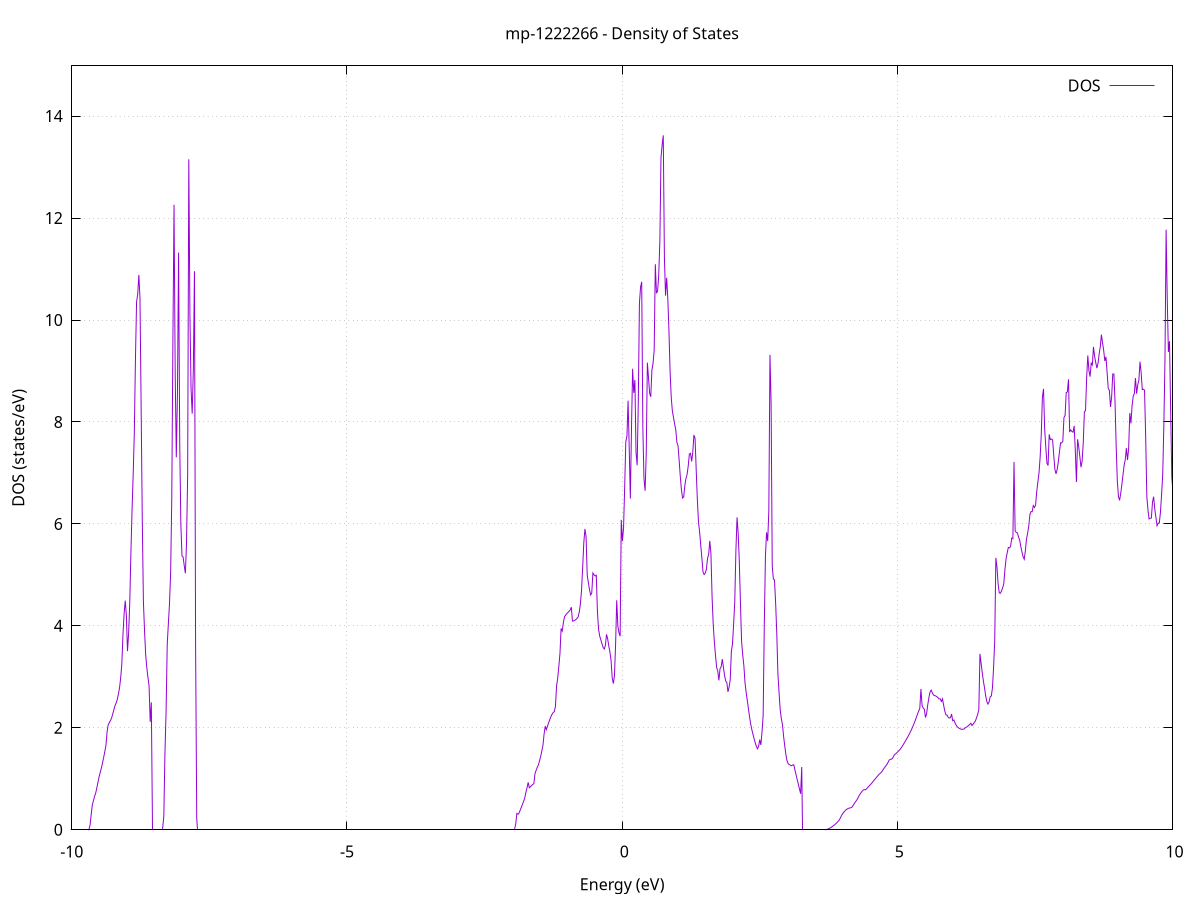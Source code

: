 set title 'mp-1222266 - Density of States'
set xlabel 'Energy (eV)'
set ylabel 'DOS (states/eV)'
set grid
set xrange [-10:10]
set yrange [0:14.985]
set xzeroaxis lt -1
set terminal png size 800,600
set output 'mp-1222266_dos_gnuplot.png'
plot '-' using 1:2 with lines title 'DOS'
-24.539200 0.000000
-24.518600 0.000000
-24.498000 0.000000
-24.477400 0.000000
-24.456700 0.000000
-24.436100 0.000000
-24.415500 0.000000
-24.394900 0.000000
-24.374200 0.000000
-24.353600 0.000000
-24.333000 0.000000
-24.312400 0.000000
-24.291700 0.000000
-24.271100 0.000000
-24.250500 0.000000
-24.229900 0.000000
-24.209200 0.000000
-24.188600 0.000000
-24.168000 0.000000
-24.147400 0.000000
-24.126700 0.000000
-24.106100 0.000000
-24.085500 0.000000
-24.064800 0.000000
-24.044200 0.000000
-24.023600 0.000000
-24.003000 0.000000
-23.982300 0.000000
-23.961700 0.000000
-23.941100 0.000000
-23.920500 0.000000
-23.899800 0.000000
-23.879200 0.000000
-23.858600 0.000000
-23.838000 0.000000
-23.817300 0.000000
-23.796700 0.000000
-23.776100 0.000000
-23.755500 0.000000
-23.734800 0.000000
-23.714200 0.000000
-23.693600 0.000000
-23.673000 0.000000
-23.652300 0.000000
-23.631700 0.000000
-23.611100 0.000000
-23.590500 0.000000
-23.569800 0.000000
-23.549200 0.000000
-23.528600 0.000000
-23.508000 0.000000
-23.487300 0.000000
-23.466700 0.000000
-23.446100 0.000000
-23.425500 0.000000
-23.404800 0.000000
-23.384200 0.000000
-23.363600 0.000000
-23.343000 0.000000
-23.322300 0.000000
-23.301700 0.000000
-23.281100 0.000000
-23.260500 0.000000
-23.239800 0.000000
-23.219200 0.000000
-23.198600 0.000000
-23.178000 0.000000
-23.157300 0.000000
-23.136700 0.000000
-23.116100 0.000000
-23.095500 0.000000
-23.074800 0.000000
-23.054200 0.000000
-23.033600 0.000000
-23.013000 0.000000
-22.992300 0.000000
-22.971700 0.000000
-22.951100 0.000000
-22.930500 0.000000
-22.909800 0.000000
-22.889200 0.000000
-22.868600 0.000000
-22.848000 0.000000
-22.827300 0.000000
-22.806700 0.000000
-22.786100 0.000000
-22.765500 0.000000
-22.744800 0.000000
-22.724200 0.000000
-22.703600 0.000000
-22.683000 0.000000
-22.662300 16.845900
-22.641700 16.370500
-22.621100 41.124700
-22.600500 76.639100
-22.579800 40.790100
-22.559200 20.438700
-22.538600 97.622700
-22.518000 94.257500
-22.497300 126.892000
-22.476700 53.273500
-22.456100 0.000000
-22.435500 4.407200
-22.414800 194.254800
-22.394200 122.690100
-22.373600 62.385800
-22.353000 0.000000
-22.332300 0.000000
-22.311700 0.000000
-22.291100 0.000000
-22.270500 0.000000
-22.249800 0.000000
-22.229200 0.000000
-22.208600 0.000000
-22.188000 0.000000
-22.167300 0.000000
-22.146700 0.000000
-22.126100 0.000000
-22.105500 0.000000
-22.084800 0.000000
-22.064200 0.000000
-22.043600 0.000000
-22.023000 0.000000
-22.002300 0.000000
-21.981700 0.000000
-21.961100 0.000000
-21.940500 0.000000
-21.919800 0.000000
-21.899200 0.000000
-21.878600 0.000000
-21.858000 0.000000
-21.837300 0.000000
-21.816700 0.000000
-21.796100 0.000000
-21.775500 0.000000
-21.754800 0.000000
-21.734200 0.000000
-21.713600 0.000000
-21.693000 0.000000
-21.672300 0.000000
-21.651700 0.000000
-21.631100 0.000000
-21.610500 0.000000
-21.589800 0.000000
-21.569200 0.000000
-21.548600 0.000000
-21.528000 0.000000
-21.507300 0.000000
-21.486700 0.000000
-21.466100 0.000000
-21.445500 0.000000
-21.424800 0.000000
-21.404200 0.000000
-21.383600 0.000000
-21.363000 0.000000
-21.342300 0.000000
-21.321700 0.000000
-21.301100 0.000000
-21.280500 0.000000
-21.259800 0.000000
-21.239200 0.000000
-21.218600 0.000000
-21.198000 0.000000
-21.177300 0.000000
-21.156700 0.000000
-21.136100 0.000000
-21.115500 0.000000
-21.094800 0.000000
-21.074200 0.000000
-21.053600 0.000000
-21.033000 0.000000
-21.012300 0.000000
-20.991700 0.000000
-20.971100 0.000000
-20.950500 0.000000
-20.929800 0.000000
-20.909200 0.000000
-20.888600 0.000000
-20.868000 0.000000
-20.847300 0.000000
-20.826700 0.000000
-20.806100 0.000000
-20.785500 0.000000
-20.764800 0.000000
-20.744200 0.000000
-20.723600 0.000000
-20.703000 0.000000
-20.682300 0.000000
-20.661700 0.000000
-20.641100 0.000000
-20.620500 0.000000
-20.599800 0.000000
-20.579200 0.000000
-20.558600 0.000000
-20.538000 0.000000
-20.517300 0.000000
-20.496700 0.000000
-20.476100 0.000000
-20.455500 0.000000
-20.434800 0.000000
-20.414200 0.000000
-20.393600 0.000000
-20.373000 0.000000
-20.352300 0.000000
-20.331700 0.000000
-20.311100 0.000000
-20.290500 0.000000
-20.269800 0.000000
-20.249200 0.000000
-20.228600 0.000000
-20.208000 0.000000
-20.187300 0.000000
-20.166700 0.000000
-20.146100 0.000000
-20.125500 0.000000
-20.104800 0.000000
-20.084200 0.000000
-20.063600 0.000000
-20.043000 0.000000
-20.022300 0.000000
-20.001700 0.000000
-19.981100 0.000000
-19.960500 0.000000
-19.939800 0.000000
-19.919200 0.000000
-19.898600 0.000000
-19.878000 0.000000
-19.857300 0.000000
-19.836700 0.000000
-19.816100 0.000000
-19.795500 0.000000
-19.774800 0.000000
-19.754200 0.000000
-19.733600 0.000000
-19.712900 0.000000
-19.692300 0.000000
-19.671700 0.000000
-19.651100 0.000000
-19.630400 0.000000
-19.609800 0.000000
-19.589200 0.000000
-19.568600 0.000000
-19.547900 0.000000
-19.527300 0.000000
-19.506700 0.000000
-19.486100 0.000000
-19.465400 0.000000
-19.444800 0.000000
-19.424200 0.000000
-19.403600 0.000000
-19.382900 0.000000
-19.362300 0.000000
-19.341700 0.000000
-19.321100 0.000000
-19.300400 0.000000
-19.279800 0.000000
-19.259200 0.000000
-19.238600 0.000000
-19.217900 0.000000
-19.197300 0.000000
-19.176700 0.000000
-19.156100 0.000000
-19.135400 0.000000
-19.114800 0.000000
-19.094200 0.000000
-19.073600 0.000000
-19.052900 0.000000
-19.032300 0.000000
-19.011700 0.000000
-18.991100 0.000000
-18.970400 0.000000
-18.949800 0.000000
-18.929200 0.000000
-18.908600 0.000000
-18.887900 0.000000
-18.867300 0.000000
-18.846700 0.000000
-18.826100 0.000000
-18.805400 0.000000
-18.784800 0.000000
-18.764200 0.000000
-18.743600 0.000000
-18.722900 0.000000
-18.702300 0.000000
-18.681700 0.000000
-18.661100 0.000000
-18.640400 0.000000
-18.619800 0.000000
-18.599200 0.000000
-18.578600 0.000000
-18.557900 0.000000
-18.537300 0.000000
-18.516700 0.000000
-18.496100 0.000000
-18.475400 0.000000
-18.454800 0.000000
-18.434200 0.000000
-18.413600 0.000000
-18.392900 0.000000
-18.372300 0.000000
-18.351700 0.000000
-18.331100 0.000000
-18.310400 0.000000
-18.289800 0.000000
-18.269200 0.000000
-18.248600 0.000000
-18.227900 0.000000
-18.207300 0.000000
-18.186700 0.000000
-18.166100 0.000000
-18.145400 0.000000
-18.124800 0.000000
-18.104200 0.000000
-18.083600 0.000000
-18.062900 0.000000
-18.042300 0.000000
-18.021700 0.000000
-18.001100 0.000000
-17.980400 0.000000
-17.959800 0.000000
-17.939200 0.000000
-17.918600 0.000000
-17.897900 0.000000
-17.877300 0.000000
-17.856700 0.000000
-17.836100 0.000000
-17.815400 0.000000
-17.794800 0.000000
-17.774200 0.000000
-17.753600 0.000000
-17.732900 0.000000
-17.712300 0.000000
-17.691700 0.000000
-17.671100 0.000000
-17.650400 0.000000
-17.629800 0.000000
-17.609200 0.000000
-17.588600 0.000000
-17.567900 0.000000
-17.547300 0.000000
-17.526700 0.000000
-17.506100 0.000000
-17.485400 0.000000
-17.464800 0.000000
-17.444200 0.000000
-17.423600 0.000000
-17.402900 0.000000
-17.382300 0.000000
-17.361700 0.000000
-17.341100 0.000000
-17.320400 0.000000
-17.299800 0.000000
-17.279200 0.000000
-17.258600 0.000000
-17.237900 0.000000
-17.217300 0.000000
-17.196700 0.000000
-17.176100 0.000000
-17.155400 0.000000
-17.134800 0.000000
-17.114200 0.000000
-17.093600 0.000000
-17.072900 0.000000
-17.052300 0.000000
-17.031700 0.000000
-17.011100 0.000000
-16.990400 0.000000
-16.969800 0.000000
-16.949200 0.000000
-16.928600 0.000000
-16.907900 0.000000
-16.887300 0.000000
-16.866700 0.000000
-16.846100 0.000000
-16.825400 0.000000
-16.804800 0.000000
-16.784200 0.000000
-16.763600 0.000000
-16.742900 0.000000
-16.722300 0.000000
-16.701700 0.000000
-16.681100 0.000000
-16.660400 0.000000
-16.639800 0.000000
-16.619200 0.000000
-16.598600 0.000000
-16.577900 0.000000
-16.557300 0.000000
-16.536700 0.000000
-16.516100 0.000000
-16.495400 0.000000
-16.474800 0.000000
-16.454200 0.000000
-16.433600 0.000000
-16.412900 0.000000
-16.392300 0.000000
-16.371700 0.000000
-16.351100 0.000000
-16.330400 0.000000
-16.309800 0.000000
-16.289200 0.000000
-16.268600 0.000000
-16.247900 0.000000
-16.227300 0.000000
-16.206700 0.000000
-16.186100 0.000000
-16.165400 0.000000
-16.144800 0.000000
-16.124200 0.000000
-16.103600 0.000000
-16.082900 0.000000
-16.062300 0.000000
-16.041700 0.000000
-16.021100 0.000000
-16.000400 0.000000
-15.979800 0.000000
-15.959200 0.000000
-15.938600 0.000000
-15.917900 0.000000
-15.897300 0.000000
-15.876700 0.000000
-15.856100 0.000000
-15.835400 0.000000
-15.814800 0.000000
-15.794200 0.000000
-15.773600 0.000000
-15.752900 0.000000
-15.732300 0.000000
-15.711700 0.000000
-15.691100 0.000000
-15.670400 0.000000
-15.649800 0.000000
-15.629200 0.000000
-15.608600 0.000000
-15.587900 0.000000
-15.567300 0.000000
-15.546700 0.000000
-15.526100 0.000000
-15.505400 0.000000
-15.484800 0.000000
-15.464200 0.000000
-15.443500 0.000000
-15.422900 0.000000
-15.402300 0.000000
-15.381700 0.000000
-15.361000 0.000000
-15.340400 0.000000
-15.319800 0.000000
-15.299200 0.000000
-15.278500 0.000000
-15.257900 0.000000
-15.237300 0.000000
-15.216700 0.000000
-15.196000 0.000000
-15.175400 0.000000
-15.154800 0.000000
-15.134200 0.000000
-15.113500 0.000000
-15.092900 0.000000
-15.072300 0.000000
-15.051700 0.000000
-15.031000 0.000000
-15.010400 0.000000
-14.989800 0.000000
-14.969200 0.000000
-14.948500 0.000000
-14.927900 0.000000
-14.907300 0.000000
-14.886700 0.000000
-14.866000 0.000000
-14.845400 0.000000
-14.824800 0.000000
-14.804200 0.000000
-14.783500 0.000000
-14.762900 0.000000
-14.742300 0.000000
-14.721700 0.000000
-14.701000 0.000000
-14.680400 0.000000
-14.659800 0.000000
-14.639200 0.000000
-14.618500 0.000000
-14.597900 0.000000
-14.577300 0.000000
-14.556700 0.000000
-14.536000 0.000000
-14.515400 0.000000
-14.494800 0.000000
-14.474200 0.000000
-14.453500 0.000000
-14.432900 0.000000
-14.412300 0.000000
-14.391700 0.000000
-14.371000 0.000000
-14.350400 0.000000
-14.329800 0.000000
-14.309200 0.000000
-14.288500 0.000000
-14.267900 0.000000
-14.247300 0.000000
-14.226700 0.000000
-14.206000 0.000000
-14.185400 0.000000
-14.164800 0.000000
-14.144200 0.000000
-14.123500 0.000000
-14.102900 0.000000
-14.082300 0.000000
-14.061700 0.000000
-14.041000 0.000000
-14.020400 0.000000
-13.999800 0.000000
-13.979200 0.000000
-13.958500 0.000000
-13.937900 0.000000
-13.917300 0.000000
-13.896700 0.000000
-13.876000 0.000000
-13.855400 0.000000
-13.834800 0.000000
-13.814200 0.000000
-13.793500 0.000000
-13.772900 0.000000
-13.752300 0.000000
-13.731700 0.000000
-13.711000 0.000000
-13.690400 0.000000
-13.669800 0.000000
-13.649200 0.000000
-13.628500 0.000000
-13.607900 0.000000
-13.587300 0.000000
-13.566700 0.000000
-13.546000 0.000000
-13.525400 0.000000
-13.504800 0.000000
-13.484200 0.000000
-13.463500 0.000000
-13.442900 0.000000
-13.422300 0.000000
-13.401700 0.000000
-13.381000 0.000000
-13.360400 0.000000
-13.339800 0.000000
-13.319200 0.000000
-13.298500 0.000000
-13.277900 0.000000
-13.257300 0.000000
-13.236700 0.000000
-13.216000 0.000000
-13.195400 0.000000
-13.174800 0.000000
-13.154200 0.000000
-13.133500 0.000000
-13.112900 0.000000
-13.092300 0.000000
-13.071700 0.000000
-13.051000 0.000000
-13.030400 0.000000
-13.009800 0.000000
-12.989200 0.000000
-12.968500 0.000000
-12.947900 0.000000
-12.927300 0.000000
-12.906700 0.000000
-12.886000 0.000000
-12.865400 0.000000
-12.844800 0.000000
-12.824200 0.000000
-12.803500 0.000000
-12.782900 0.000000
-12.762300 0.000000
-12.741700 0.000000
-12.721000 0.000000
-12.700400 0.000000
-12.679800 0.000000
-12.659200 0.000000
-12.638500 0.000000
-12.617900 0.000000
-12.597300 0.000000
-12.576700 0.000000
-12.556000 0.000000
-12.535400 0.000000
-12.514800 0.000000
-12.494200 0.000000
-12.473500 0.000000
-12.452900 0.000000
-12.432300 0.000000
-12.411700 0.000000
-12.391000 0.000000
-12.370400 0.000000
-12.349800 0.000000
-12.329200 0.000000
-12.308500 0.000000
-12.287900 0.000000
-12.267300 0.000000
-12.246700 0.000000
-12.226000 0.000000
-12.205400 0.000000
-12.184800 0.000000
-12.164200 0.000000
-12.143500 0.000000
-12.122900 0.000000
-12.102300 0.000000
-12.081700 0.000000
-12.061000 0.000000
-12.040400 0.000000
-12.019800 0.000000
-11.999200 0.000000
-11.978500 0.000000
-11.957900 0.000000
-11.937300 0.000000
-11.916700 0.000000
-11.896000 0.000000
-11.875400 0.000000
-11.854800 0.000000
-11.834200 0.000000
-11.813500 0.000000
-11.792900 0.000000
-11.772300 0.000000
-11.751700 0.000000
-11.731000 0.000000
-11.710400 0.000000
-11.689800 0.000000
-11.669200 0.000000
-11.648500 0.000000
-11.627900 0.000000
-11.607300 0.000000
-11.586700 0.000000
-11.566000 0.000000
-11.545400 0.000000
-11.524800 0.000000
-11.504200 0.000000
-11.483500 0.000000
-11.462900 0.000000
-11.442300 0.000000
-11.421700 0.000000
-11.401000 0.000000
-11.380400 0.000000
-11.359800 0.000000
-11.339200 0.000000
-11.318500 0.000000
-11.297900 0.000000
-11.277300 0.000000
-11.256700 0.000000
-11.236000 0.000000
-11.215400 0.000000
-11.194800 0.000000
-11.174200 0.000000
-11.153500 0.000000
-11.132900 0.000000
-11.112300 0.000000
-11.091600 0.000000
-11.071000 0.000000
-11.050400 0.000000
-11.029800 0.000000
-11.009100 0.000000
-10.988500 0.000000
-10.967900 0.000000
-10.947300 0.000000
-10.926600 0.000000
-10.906000 0.000000
-10.885400 0.000000
-10.864800 0.000000
-10.844100 0.000000
-10.823500 0.000000
-10.802900 0.000000
-10.782300 0.000000
-10.761600 0.000000
-10.741000 0.000000
-10.720400 0.000000
-10.699800 0.000000
-10.679100 0.000000
-10.658500 0.000000
-10.637900 0.000000
-10.617300 0.000000
-10.596600 0.000000
-10.576000 0.000000
-10.555400 0.000000
-10.534800 0.000000
-10.514100 0.000000
-10.493500 0.000000
-10.472900 0.000000
-10.452300 0.000000
-10.431600 0.000000
-10.411000 0.000000
-10.390400 0.000000
-10.369800 0.000000
-10.349100 0.000000
-10.328500 0.000000
-10.307900 0.000000
-10.287300 0.000000
-10.266600 0.000000
-10.246000 0.000000
-10.225400 0.000000
-10.204800 0.000000
-10.184100 0.000000
-10.163500 0.000000
-10.142900 0.000000
-10.122300 0.000000
-10.101600 0.000000
-10.081000 0.000000
-10.060400 0.000000
-10.039800 0.000000
-10.019100 0.000000
-9.998500 0.000000
-9.977900 0.000000
-9.957300 0.000000
-9.936600 0.000000
-9.916000 0.000000
-9.895400 0.000000
-9.874800 0.000000
-9.854100 0.000000
-9.833500 0.000000
-9.812900 0.000000
-9.792300 0.000000
-9.771600 0.000000
-9.751000 0.000000
-9.730400 0.000000
-9.709800 0.000000
-9.689100 0.000400
-9.668500 0.087500
-9.647900 0.298900
-9.627300 0.487800
-9.606600 0.570700
-9.586000 0.654800
-9.565400 0.720600
-9.544800 0.824200
-9.524100 0.934000
-9.503500 1.044300
-9.482900 1.128100
-9.462300 1.211400
-9.441600 1.311800
-9.421000 1.418300
-9.400400 1.531500
-9.379800 1.653400
-9.359100 1.918300
-9.338500 2.058600
-9.317900 2.102400
-9.297300 2.143100
-9.276600 2.193400
-9.256000 2.272200
-9.235400 2.353100
-9.214800 2.434200
-9.194100 2.486800
-9.173500 2.557300
-9.152900 2.660400
-9.132300 2.789700
-9.111600 2.981100
-9.091000 3.249800
-9.070400 3.826300
-9.049800 4.227900
-9.029100 4.495000
-9.008500 4.214300
-8.987900 3.504800
-8.967300 3.854100
-8.946600 4.462200
-8.926000 5.428500
-8.905400 6.256600
-8.884800 6.961000
-8.864100 7.777000
-8.843500 9.226900
-8.822900 10.356400
-8.802300 10.500800
-8.781600 10.884400
-8.761000 10.429000
-8.740400 8.336300
-8.719800 6.130500
-8.699100 4.484100
-8.678500 3.912200
-8.657900 3.438300
-8.637300 3.183800
-8.616600 2.991100
-8.596000 2.827100
-8.575400 2.116900
-8.554800 2.499600
-8.534100 0.000000
-8.513500 0.000000
-8.492900 0.000000
-8.472300 0.000000
-8.451600 0.000000
-8.431000 0.000000
-8.410400 0.000000
-8.389800 0.000000
-8.369100 0.000000
-8.348500 0.000000
-8.327900 0.263500
-8.307300 1.510600
-8.286600 2.321200
-8.266000 3.627900
-8.245400 4.043100
-8.224800 4.434000
-8.204100 5.033900
-8.183500 6.497200
-8.162900 9.589200
-8.142300 12.259500
-8.121600 8.979800
-8.101000 7.307500
-8.080400 8.528900
-8.059800 11.324000
-8.039100 7.610900
-8.018500 5.998900
-7.997900 5.373900
-7.977300 5.350200
-7.956600 5.177900
-7.936000 5.032500
-7.915400 5.629900
-7.894800 6.945700
-7.874100 13.153000
-7.853500 10.093900
-7.832900 8.646600
-7.812300 8.163600
-7.791600 9.027100
-7.771000 10.957500
-7.750400 3.570100
-7.729800 0.221100
-7.709100 0.000000
-7.688500 0.000000
-7.667900 0.000000
-7.647300 0.000000
-7.626600 0.000000
-7.606000 0.000000
-7.585400 0.000000
-7.564800 0.000000
-7.544100 0.000000
-7.523500 0.000000
-7.502900 0.000000
-7.482300 0.000000
-7.461600 0.000000
-7.441000 0.000000
-7.420400 0.000000
-7.399800 0.000000
-7.379100 0.000000
-7.358500 0.000000
-7.337900 0.000000
-7.317300 0.000000
-7.296600 0.000000
-7.276000 0.000000
-7.255400 0.000000
-7.234800 0.000000
-7.214100 0.000000
-7.193500 0.000000
-7.172900 0.000000
-7.152300 0.000000
-7.131600 0.000000
-7.111000 0.000000
-7.090400 0.000000
-7.069800 0.000000
-7.049100 0.000000
-7.028500 0.000000
-7.007900 0.000000
-6.987300 0.000000
-6.966600 0.000000
-6.946000 0.000000
-6.925400 0.000000
-6.904800 0.000000
-6.884100 0.000000
-6.863500 0.000000
-6.842900 0.000000
-6.822200 0.000000
-6.801600 0.000000
-6.781000 0.000000
-6.760400 0.000000
-6.739700 0.000000
-6.719100 0.000000
-6.698500 0.000000
-6.677900 0.000000
-6.657200 0.000000
-6.636600 0.000000
-6.616000 0.000000
-6.595400 0.000000
-6.574700 0.000000
-6.554100 0.000000
-6.533500 0.000000
-6.512900 0.000000
-6.492200 0.000000
-6.471600 0.000000
-6.451000 0.000000
-6.430400 0.000000
-6.409700 0.000000
-6.389100 0.000000
-6.368500 0.000000
-6.347900 0.000000
-6.327200 0.000000
-6.306600 0.000000
-6.286000 0.000000
-6.265400 0.000000
-6.244700 0.000000
-6.224100 0.000000
-6.203500 0.000000
-6.182900 0.000000
-6.162200 0.000000
-6.141600 0.000000
-6.121000 0.000000
-6.100400 0.000000
-6.079700 0.000000
-6.059100 0.000000
-6.038500 0.000000
-6.017900 0.000000
-5.997200 0.000000
-5.976600 0.000000
-5.956000 0.000000
-5.935400 0.000000
-5.914700 0.000000
-5.894100 0.000000
-5.873500 0.000000
-5.852900 0.000000
-5.832200 0.000000
-5.811600 0.000000
-5.791000 0.000000
-5.770400 0.000000
-5.749700 0.000000
-5.729100 0.000000
-5.708500 0.000000
-5.687900 0.000000
-5.667200 0.000000
-5.646600 0.000000
-5.626000 0.000000
-5.605400 0.000000
-5.584700 0.000000
-5.564100 0.000000
-5.543500 0.000000
-5.522900 0.000000
-5.502200 0.000000
-5.481600 0.000000
-5.461000 0.000000
-5.440400 0.000000
-5.419700 0.000000
-5.399100 0.000000
-5.378500 0.000000
-5.357900 0.000000
-5.337200 0.000000
-5.316600 0.000000
-5.296000 0.000000
-5.275400 0.000000
-5.254700 0.000000
-5.234100 0.000000
-5.213500 0.000000
-5.192900 0.000000
-5.172200 0.000000
-5.151600 0.000000
-5.131000 0.000000
-5.110400 0.000000
-5.089700 0.000000
-5.069100 0.000000
-5.048500 0.000000
-5.027900 0.000000
-5.007200 0.000000
-4.986600 0.000000
-4.966000 0.000000
-4.945400 0.000000
-4.924700 0.000000
-4.904100 0.000000
-4.883500 0.000000
-4.862900 0.000000
-4.842200 0.000000
-4.821600 0.000000
-4.801000 0.000000
-4.780400 0.000000
-4.759700 0.000000
-4.739100 0.000000
-4.718500 0.000000
-4.697900 0.000000
-4.677200 0.000000
-4.656600 0.000000
-4.636000 0.000000
-4.615400 0.000000
-4.594700 0.000000
-4.574100 0.000000
-4.553500 0.000000
-4.532900 0.000000
-4.512200 0.000000
-4.491600 0.000000
-4.471000 0.000000
-4.450400 0.000000
-4.429700 0.000000
-4.409100 0.000000
-4.388500 0.000000
-4.367900 0.000000
-4.347200 0.000000
-4.326600 0.000000
-4.306000 0.000000
-4.285400 0.000000
-4.264700 0.000000
-4.244100 0.000000
-4.223500 0.000000
-4.202900 0.000000
-4.182200 0.000000
-4.161600 0.000000
-4.141000 0.000000
-4.120400 0.000000
-4.099700 0.000000
-4.079100 0.000000
-4.058500 0.000000
-4.037900 0.000000
-4.017200 0.000000
-3.996600 0.000000
-3.976000 0.000000
-3.955400 0.000000
-3.934700 0.000000
-3.914100 0.000000
-3.893500 0.000000
-3.872900 0.000000
-3.852200 0.000000
-3.831600 0.000000
-3.811000 0.000000
-3.790400 0.000000
-3.769700 0.000000
-3.749100 0.000000
-3.728500 0.000000
-3.707900 0.000000
-3.687200 0.000000
-3.666600 0.000000
-3.646000 0.000000
-3.625400 0.000000
-3.604700 0.000000
-3.584100 0.000000
-3.563500 0.000000
-3.542900 0.000000
-3.522200 0.000000
-3.501600 0.000000
-3.481000 0.000000
-3.460400 0.000000
-3.439700 0.000000
-3.419100 0.000000
-3.398500 0.000000
-3.377900 0.000000
-3.357200 0.000000
-3.336600 0.000000
-3.316000 0.000000
-3.295400 0.000000
-3.274700 0.000000
-3.254100 0.000000
-3.233500 0.000000
-3.212900 0.000000
-3.192200 0.000000
-3.171600 0.000000
-3.151000 0.000000
-3.130400 0.000000
-3.109700 0.000000
-3.089100 0.000000
-3.068500 0.000000
-3.047900 0.000000
-3.027200 0.000000
-3.006600 0.000000
-2.986000 0.000000
-2.965400 0.000000
-2.944700 0.000000
-2.924100 0.000000
-2.903500 0.000000
-2.882900 0.000000
-2.862200 0.000000
-2.841600 0.000000
-2.821000 0.000000
-2.800400 0.000000
-2.779700 0.000000
-2.759100 0.000000
-2.738500 0.000000
-2.717900 0.000000
-2.697200 0.000000
-2.676600 0.000000
-2.656000 0.000000
-2.635400 0.000000
-2.614700 0.000000
-2.594100 0.000000
-2.573500 0.000000
-2.552900 0.000000
-2.532200 0.000000
-2.511600 0.000000
-2.491000 0.000000
-2.470300 0.000000
-2.449700 0.000000
-2.429100 0.000000
-2.408500 0.000000
-2.387800 0.000000
-2.367200 0.000000
-2.346600 0.000000
-2.326000 0.000000
-2.305300 0.000000
-2.284700 0.000000
-2.264100 0.000000
-2.243500 0.000000
-2.222800 0.000000
-2.202200 0.000000
-2.181600 0.000000
-2.161000 0.000000
-2.140300 0.000000
-2.119700 0.000000
-2.099100 0.000000
-2.078500 0.000000
-2.057800 0.000000
-2.037200 0.000000
-2.016600 0.000000
-1.996000 0.000000
-1.975300 0.000000
-1.954700 0.000000
-1.934100 0.110500
-1.913500 0.320500
-1.892800 0.305500
-1.872200 0.331400
-1.851600 0.387300
-1.831000 0.444000
-1.810300 0.501600
-1.789700 0.560100
-1.769100 0.627100
-1.748500 0.734600
-1.727800 0.826500
-1.707200 0.930300
-1.686600 0.823800
-1.666000 0.843800
-1.645300 0.865600
-1.624700 0.888800
-1.604100 0.906100
-1.583500 1.102000
-1.562800 1.167600
-1.542200 1.224300
-1.521600 1.272100
-1.501000 1.353100
-1.480300 1.441600
-1.459700 1.545100
-1.439100 1.656300
-1.418500 1.875700
-1.397800 2.032600
-1.377200 1.964600
-1.356600 2.031100
-1.336000 2.097100
-1.315300 2.160300
-1.294700 2.219500
-1.274100 2.265700
-1.253500 2.298200
-1.232800 2.317800
-1.212200 2.420000
-1.191600 2.818400
-1.171000 2.971000
-1.150300 3.205500
-1.129700 3.460100
-1.109100 3.949200
-1.088500 3.898000
-1.067800 4.066200
-1.047200 4.178200
-1.026600 4.211700
-1.006000 4.237700
-0.985300 4.262700
-0.964700 4.286100
-0.944100 4.312500
-0.923500 4.366500
-0.902800 4.094400
-0.882200 4.095300
-0.861600 4.108400
-0.841000 4.124700
-0.820300 4.145800
-0.799700 4.175300
-0.779100 4.272100
-0.758500 4.430600
-0.737800 4.700400
-0.717200 5.149200
-0.696600 5.632600
-0.676000 5.901900
-0.655300 5.747700
-0.634700 4.995600
-0.614100 4.848900
-0.593500 4.713600
-0.572800 4.605300
-0.552200 4.645600
-0.531600 5.036600
-0.511000 5.001200
-0.490300 4.978400
-0.469700 4.992400
-0.449100 4.282200
-0.428500 3.934300
-0.407800 3.799800
-0.387200 3.724800
-0.366600 3.650100
-0.346000 3.577000
-0.325300 3.545500
-0.304700 3.614600
-0.284100 3.832200
-0.263500 3.749600
-0.242800 3.604000
-0.222200 3.490700
-0.201600 3.326400
-0.181000 2.983300
-0.160300 2.867900
-0.139700 3.019400
-0.119100 3.634500
-0.098500 4.502200
-0.077800 3.989500
-0.057200 3.861900
-0.036600 3.797000
-0.016000 6.079000
0.004700 5.661100
0.025300 5.914000
0.045900 6.719300
0.066500 7.614800
0.087200 7.721000
0.107800 8.416700
0.128400 7.492700
0.149000 6.496700
0.169700 7.862000
0.190300 9.044100
0.210900 8.570200
0.231500 8.824500
0.252200 7.401600
0.272800 7.151400
0.293400 8.389800
0.314000 10.328600
0.334700 10.644400
0.355300 10.748700
0.375900 7.903900
0.396500 6.887800
0.417200 6.651700
0.437800 7.377600
0.458400 9.163100
0.479000 8.866400
0.499700 8.562100
0.520300 8.493100
0.540900 9.019500
0.561500 9.150000
0.582200 9.406900
0.602800 11.094200
0.623400 10.524000
0.644000 10.567300
0.664700 10.878400
0.685300 11.546000
0.705900 13.183200
0.726500 13.430900
0.747200 13.622300
0.767800 11.232400
0.788400 10.479200
0.809000 10.828200
0.829700 10.421500
0.850300 9.790000
0.870900 8.998900
0.891500 8.490000
0.912200 8.218300
0.932800 8.090500
0.953400 7.959800
0.974000 7.850300
0.994700 7.598400
1.015300 7.534800
1.035900 7.244800
1.056500 6.931500
1.077200 6.670600
1.097800 6.508200
1.118400 6.528200
1.139000 6.752700
1.159700 6.892100
1.180300 6.972100
1.200900 7.139000
1.221500 7.371600
1.242200 7.384300
1.262800 7.226000
1.283400 7.403300
1.304000 7.743500
1.324700 7.679700
1.345300 7.069900
1.365900 6.491200
1.386500 6.046600
1.407200 5.846100
1.427800 5.589100
1.448400 5.334700
1.469000 5.056600
1.489700 5.008300
1.510300 5.035100
1.530900 5.112100
1.551500 5.321000
1.572200 5.405600
1.592800 5.667300
1.613400 5.415700
1.634000 4.570600
1.654700 4.031200
1.675300 3.689300
1.695900 3.426000
1.716500 3.185300
1.737200 3.115200
1.757800 2.930500
1.778400 3.158700
1.799100 3.198300
1.819700 3.346800
1.840300 3.185500
1.860900 3.027700
1.881600 2.919300
1.902200 2.888600
1.922800 2.705800
1.943400 2.798700
1.964100 2.945200
1.984700 3.501000
2.005300 3.646700
2.025900 4.038600
2.046600 4.488300
2.067200 5.482700
2.087800 6.127700
2.108400 5.814600
2.129100 5.252900
2.149700 4.449300
2.170300 3.692900
2.190900 3.433200
2.211600 3.221000
2.232200 2.888900
2.252800 2.699100
2.273400 2.540200
2.294100 2.376600
2.314700 2.218900
2.335300 2.076600
2.355900 1.968100
2.376600 1.875400
2.397200 1.787300
2.417800 1.709300
2.438400 1.636500
2.459100 1.588800
2.479700 1.637100
2.500300 1.769500
2.520900 1.664400
2.541600 1.915700
2.562200 2.245400
2.582800 4.019500
2.603400 5.358900
2.624100 5.834300
2.644700 5.663700
2.665300 6.249300
2.685900 9.314900
2.706600 8.371000
2.727200 5.170700
2.747800 4.917500
2.768400 4.900300
2.789100 4.445100
2.809700 3.849900
2.830300 3.056900
2.850900 2.697000
2.871600 2.354900
2.892200 2.183700
2.912800 2.063800
2.933400 1.835700
2.954100 1.648800
2.974700 1.477300
2.995300 1.357200
3.015900 1.297600
3.036600 1.279400
3.057200 1.267100
3.077800 1.255100
3.098400 1.272000
3.119100 1.273300
3.139700 1.172700
3.160300 1.079500
3.180900 0.986400
3.201600 0.893200
3.222200 0.800000
3.242800 0.706800
3.263400 1.231300
3.284100 0.000000
3.304700 0.000000
3.325300 0.000000
3.345900 0.000000
3.366600 0.000000
3.387200 0.000000
3.407800 0.000000
3.428400 0.000000
3.449100 0.000000
3.469700 0.000000
3.490300 0.000000
3.510900 0.000000
3.531600 0.000000
3.552200 0.000000
3.572800 0.000000
3.593400 0.000000
3.614100 0.000000
3.634700 0.000000
3.655300 0.000000
3.675900 0.000000
3.696600 0.000900
3.717200 0.006300
3.737800 0.014300
3.758400 0.024200
3.779100 0.035900
3.799700 0.049300
3.820300 0.064300
3.840900 0.080800
3.861600 0.098800
3.882200 0.118300
3.902800 0.140000
3.923400 0.164300
3.944100 0.191200
3.964700 0.230400
3.985300 0.278700
4.005900 0.314600
4.026600 0.344000
4.047200 0.369000
4.067800 0.390900
4.088400 0.407100
4.109100 0.419000
4.129700 0.427000
4.150300 0.431200
4.170900 0.435500
4.191600 0.470400
4.212200 0.504800
4.232800 0.537700
4.253400 0.569000
4.274100 0.601100
4.294700 0.648000
4.315300 0.686400
4.335900 0.720400
4.356600 0.751800
4.377200 0.774600
4.397800 0.788900
4.418400 0.782300
4.439100 0.803200
4.459700 0.826700
4.480300 0.849800
4.500900 0.874900
4.521600 0.897300
4.542200 0.923300
4.562800 0.951500
4.583400 0.979200
4.604100 1.006400
4.624700 1.033300
4.645300 1.058800
4.665900 1.085700
4.686600 1.103900
4.707200 1.124500
4.727800 1.153800
4.748400 1.190500
4.769100 1.220900
4.789700 1.250400
4.810300 1.281200
4.830900 1.320500
4.851600 1.367300
4.872200 1.380400
4.892800 1.386000
4.913400 1.401400
4.934100 1.448700
4.954700 1.479200
4.975300 1.494400
4.995900 1.516200
5.016600 1.539200
5.037200 1.563100
5.057800 1.588900
5.078400 1.619800
5.099100 1.654000
5.119700 1.691600
5.140300 1.729400
5.160900 1.768100
5.181600 1.806200
5.202200 1.846000
5.222800 1.888900
5.243400 1.934100
5.264100 1.982500
5.284700 2.033400
5.305300 2.087600
5.325900 2.145500
5.346600 2.206500
5.367200 2.270500
5.387800 2.326700
5.408400 2.381900
5.429100 2.762600
5.449700 2.436900
5.470300 2.389200
5.490900 2.364500
5.511600 2.202200
5.532200 2.279600
5.552800 2.449000
5.573400 2.591200
5.594100 2.700000
5.614700 2.739800
5.635300 2.690300
5.655900 2.643400
5.676600 2.633900
5.697200 2.625300
5.717800 2.611600
5.738400 2.593500
5.759100 2.565500
5.779700 2.567700
5.800300 2.516200
5.820900 2.567700
5.841600 2.443300
5.862200 2.330500
5.882800 2.254700
5.903400 2.249300
5.924100 2.208000
5.944700 2.191000
5.965300 2.197800
5.985900 2.270200
6.006600 2.139300
6.027200 2.153800
6.047800 2.097500
6.068400 2.053200
6.089100 2.021000
6.109700 2.000400
6.130300 1.986600
6.151000 1.976800
6.171600 1.971100
6.192200 1.969600
6.212800 1.978100
6.233500 1.999000
6.254100 2.013300
6.274700 2.025800
6.295300 2.046400
6.316000 2.067100
6.336600 2.089500
6.357200 2.044200
6.377800 2.073600
6.398500 2.102800
6.419100 2.135800
6.439700 2.197600
6.460300 2.264200
6.481000 2.358700
6.501600 3.451100
6.522200 3.265700
6.542800 3.087300
6.563500 2.919100
6.584100 2.785400
6.604700 2.634100
6.625300 2.519500
6.646000 2.465300
6.666600 2.506600
6.687200 2.606400
6.707800 2.625100
6.728500 2.781000
6.749100 3.182100
6.769700 3.710600
6.790300 5.334800
6.811000 5.147400
6.831600 4.824300
6.852200 4.646000
6.872800 4.639400
6.893500 4.687100
6.914100 4.746800
6.934700 4.831000
6.955300 5.104300
6.976000 5.315500
6.996600 5.435700
7.017200 5.537300
7.037800 5.529400
7.058500 5.561000
7.079100 5.722400
7.099700 5.710300
7.120300 7.215700
7.141000 5.856400
7.161600 5.834000
7.182200 5.824500
7.202800 5.739500
7.223500 5.683800
7.244100 5.552900
7.264700 5.449400
7.285300 5.356400
7.306000 5.306800
7.326600 5.474100
7.347200 5.701600
7.367800 5.821800
7.388500 5.957200
7.409100 6.186200
7.429700 6.242100
7.450300 6.239300
7.471000 6.359300
7.491600 6.322800
7.512200 6.368600
7.532800 6.631000
7.553500 6.821200
7.574100 6.996700
7.594700 7.301700
7.615300 7.745400
7.636000 8.486500
7.656600 8.649100
7.677200 7.858900
7.697800 7.509100
7.718500 7.189700
7.739100 7.145700
7.759700 7.756300
7.780300 7.654500
7.801000 7.666600
7.821600 7.647400
7.842200 7.345800
7.862800 7.070300
7.883500 6.981700
7.904100 7.066300
7.924700 7.213700
7.945300 7.405100
7.966000 7.590100
7.986600 7.588200
8.007200 7.622800
8.027800 8.085400
8.048500 8.128500
8.069100 8.577200
8.089700 8.589100
8.110300 8.835600
8.131000 7.801100
8.151600 7.844300
8.172200 7.813300
8.192800 7.798800
8.213500 7.924000
8.234100 7.436800
8.254700 6.820800
8.275300 7.660800
8.296000 7.513700
8.316600 7.318400
8.337200 7.112000
8.357800 7.229600
8.378500 7.592300
8.399100 8.197500
8.419700 8.222100
8.440300 8.872900
8.461000 9.303900
8.481600 9.007600
8.502200 8.888300
8.522800 9.153900
8.543500 9.117900
8.564100 9.471900
8.584700 9.287600
8.605300 9.165300
8.626000 9.055300
8.646600 9.150100
8.667200 9.333000
8.687800 9.475500
8.708500 9.713000
8.729100 9.549100
8.749700 9.403900
8.770300 9.195000
8.791000 9.278300
8.811600 8.972900
8.832200 8.658800
8.852800 8.619200
8.873500 8.293600
8.894100 8.490600
8.914700 8.941500
8.935300 8.941200
8.956000 8.382100
8.976600 7.530400
8.997200 6.849600
9.017800 6.540100
9.038500 6.462000
9.059100 6.596200
9.079700 6.767100
9.100300 6.960400
9.121000 7.149000
9.141600 7.259900
9.162200 7.486800
9.182800 7.253700
9.203500 7.482100
9.224100 8.175300
9.244700 7.971000
9.265300 8.314800
9.286000 8.505200
9.306600 8.554800
9.327200 8.859700
9.347800 8.554800
9.368500 8.728200
9.389100 8.818700
9.409700 9.181600
9.430300 8.970500
9.451000 8.635900
9.471600 8.643000
9.492200 8.620300
9.512800 7.700600
9.533500 6.536000
9.554100 6.276500
9.574700 6.096900
9.595300 6.110500
9.616000 6.116500
9.636600 6.425400
9.657200 6.534400
9.677800 6.292100
9.698500 6.130100
9.719100 5.964900
9.739700 6.013100
9.760300 6.016400
9.781000 6.226500
9.801600 6.576200
9.822200 6.966000
9.842800 7.928100
9.863500 9.239300
9.884100 11.772200
9.904700 10.413800
9.925300 9.372500
9.946000 9.585600
9.966600 8.214400
9.987200 6.918500
10.007800 6.636500
10.028500 7.674900
10.049100 7.573300
10.069700 6.414300
10.090300 5.873600
10.111000 5.857400
10.131600 5.482400
10.152200 5.217300
10.172800 5.013400
10.193500 4.985000
10.214100 4.859300
10.234700 4.766200
10.255300 4.808800
10.276000 4.655000
10.296600 4.599800
10.317200 4.633000
10.337800 4.658200
10.358500 4.645000
10.379100 4.596300
10.399700 4.334200
10.420400 4.260700
10.441000 4.087400
10.461600 3.965300
10.482200 3.976500
10.502900 4.101700
10.523500 4.073500
10.544100 4.003600
10.564700 3.656500
10.585400 3.514800
10.606000 3.457600
10.626600 3.270900
10.647200 3.097000
10.667900 2.956200
10.688500 2.873200
10.709100 2.876000
10.729700 2.874800
10.750400 2.881300
10.771000 2.890600
10.791600 2.901500
10.812200 2.901500
10.832900 2.897500
10.853500 2.899900
10.874100 2.921800
10.894700 2.972900
10.915400 3.034900
10.936000 3.109200
10.956600 3.185500
10.977200 3.243600
10.997900 3.244300
11.018500 3.221400
11.039100 3.187000
11.059700 3.079100
11.080400 3.154000
11.101000 3.193400
11.121600 3.230800
11.142200 3.293700
11.162900 3.361100
11.183500 3.393900
11.204100 3.346900
11.224700 3.345300
11.245400 3.352400
11.266000 3.377300
11.286600 3.438700
11.307200 3.516500
11.327900 3.617100
11.348500 3.642300
11.369100 3.693300
11.389700 3.736900
11.410400 3.770700
11.431000 3.793300
11.451600 3.814100
11.472200 3.789100
11.492900 3.863600
11.513500 4.760100
11.534100 4.439300
11.554700 4.537300
11.575400 4.633300
11.596000 4.812700
11.616600 4.632100
11.637200 4.575700
11.657900 4.574900
11.678500 4.511200
11.699100 4.430300
11.719700 4.327600
11.740400 4.128600
11.761000 4.071200
11.781600 4.028400
11.802200 3.985000
11.822900 3.968400
11.843500 4.049000
11.864100 4.175600
11.884700 4.212000
11.905400 4.287200
11.926000 3.952800
11.946600 3.582600
11.967200 3.436300
11.987900 3.779200
12.008500 4.281800
12.029100 4.278000
12.049700 4.327100
12.070400 4.532200
12.091000 4.711200
12.111600 4.774100
12.132200 4.708400
12.152900 4.474400
12.173500 4.673600
12.194100 4.405600
12.214700 4.211500
12.235400 4.131800
12.256000 4.256100
12.276600 4.300900
12.297200 4.315100
12.317900 4.305100
12.338500 4.325900
12.359100 4.361700
12.379700 4.408800
12.400400 4.326700
12.421000 4.319300
12.441600 4.295900
12.462200 4.269500
12.482900 4.238300
12.503500 4.293900
12.524100 4.316100
12.544700 4.511500
12.565400 4.407200
12.586000 4.426300
12.606600 3.878300
12.627200 3.676900
12.647900 3.684000
12.668500 3.927700
12.689100 3.978700
12.709700 4.146200
12.730400 4.352900
12.751000 4.422100
12.771600 4.686700
12.792200 4.564900
12.812900 4.593600
12.833500 4.704700
12.854100 5.000900
12.874700 5.743300
12.895400 5.774200
12.916000 6.000700
12.936600 6.301900
12.957200 6.694500
12.977900 7.267900
12.998500 7.610400
13.019100 7.960600
13.039700 7.587800
13.060400 6.807900
13.081000 5.631300
13.101600 5.149900
13.122200 4.763200
13.142900 4.797500
13.163500 4.968200
13.184100 5.561800
13.204700 6.617400
13.225400 6.348600
13.246000 6.183600
13.266600 5.560900
13.287200 5.035700
13.307900 4.537600
13.328500 4.114200
13.349100 3.818600
13.369700 3.639500
13.390400 3.436200
13.411000 3.350800
13.431600 3.429600
13.452200 3.626400
13.472900 4.063800
13.493500 4.575500
13.514100 5.975900
13.534700 5.461500
13.555400 5.235500
13.576000 5.222900
13.596600 4.015100
13.617200 3.685400
13.637900 3.360100
13.658500 3.052500
13.679100 3.032200
13.699700 2.812200
13.720400 2.548500
13.741000 2.413400
13.761600 2.417600
13.782200 2.283200
13.802900 2.202900
13.823500 2.211300
13.844100 2.225300
13.864700 2.210000
13.885400 2.124700
13.906000 2.001200
13.926600 1.910000
13.947200 1.834500
13.967900 1.698200
13.988500 1.623900
14.009100 1.549500
14.029700 1.476500
14.050400 1.423100
14.071000 1.375700
14.091600 1.318700
14.112200 1.296300
14.132900 1.253800
14.153500 1.192100
14.174100 1.133600
14.194700 1.066300
14.215400 0.998600
14.236000 0.959900
14.256600 0.931100
14.277200 0.914900
14.297900 0.814200
14.318500 0.702700
14.339100 0.600300
14.359700 0.590900
14.380400 0.652000
14.401000 0.677400
14.421600 0.680600
14.442200 0.661700
14.462900 0.570100
14.483500 0.507900
14.504100 0.435200
14.524700 0.351300
14.545400 0.285300
14.566000 0.228200
14.586600 0.180000
14.607200 0.142900
14.627900 0.120100
14.648500 0.104500
14.669100 0.089400
14.689700 0.074500
14.710400 0.059800
14.731000 0.045300
14.751600 0.030900
14.772300 0.017500
14.792900 0.008000
14.813500 0.002200
14.834100 0.000000
14.854800 0.000000
14.875400 0.000000
14.896000 0.000000
14.916600 0.000000
14.937300 0.000000
14.957900 0.000000
14.978500 0.000000
14.999100 0.000000
15.019800 0.000000
15.040400 0.000000
15.061000 0.000000
15.081600 0.000000
15.102300 0.000000
15.122900 0.000000
15.143500 0.000000
15.164100 0.000000
15.184800 0.000000
15.205400 0.000000
15.226000 0.000000
15.246600 0.000000
15.267300 0.000000
15.287900 0.000000
15.308500 0.000000
15.329100 0.000000
15.349800 0.000000
15.370400 0.000000
15.391000 0.000000
15.411600 0.000000
15.432300 0.000000
15.452900 0.000000
15.473500 0.000000
15.494100 0.000000
15.514800 0.000000
15.535400 0.000000
15.556000 0.000000
15.576600 0.000000
15.597300 0.000000
15.617900 0.000000
15.638500 0.000000
15.659100 0.000000
15.679800 0.000000
15.700400 0.000000
15.721000 0.000000
15.741600 0.000000
15.762300 0.000000
15.782900 0.000000
15.803500 0.000000
15.824100 0.000000
15.844800 0.000000
15.865400 0.000000
15.886000 0.000000
15.906600 0.000000
15.927300 0.000000
15.947900 0.000000
15.968500 0.000000
15.989100 0.000000
16.009800 0.000000
16.030400 0.000000
16.051000 0.000000
16.071600 0.000000
16.092300 0.000000
16.112900 0.000000
16.133500 0.000000
16.154100 0.000000
16.174800 0.000000
16.195400 0.000000
16.216000 0.000000
16.236600 0.000000
16.257300 0.000000
16.277900 0.000000
16.298500 0.000000
16.319100 0.000000
16.339800 0.000000
16.360400 0.000000
16.381000 0.000000
16.401600 0.000000
16.422300 0.000000
16.442900 0.000000
16.463500 0.000000
16.484100 0.000000
16.504800 0.000000
16.525400 0.000000
16.546000 0.000000
16.566600 0.000000
16.587300 0.000000
16.607900 0.000000
16.628500 0.000000
16.649100 0.000000
16.669800 0.000000
16.690400 0.000000
16.711000 0.000000
e
